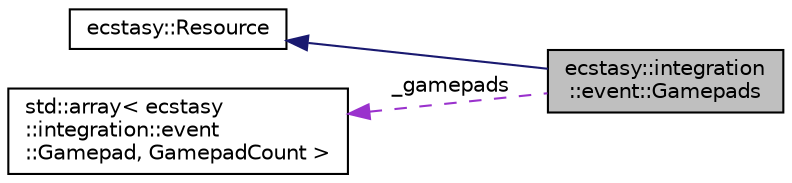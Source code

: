 digraph "ecstasy::integration::event::Gamepads"
{
 // LATEX_PDF_SIZE
  edge [fontname="Helvetica",fontsize="10",labelfontname="Helvetica",labelfontsize="10"];
  node [fontname="Helvetica",fontsize="10",shape=record];
  rankdir="LR";
  Node1 [label="ecstasy::integration\l::event::Gamepads",height=0.2,width=0.4,color="black", fillcolor="grey75", style="filled", fontcolor="black",tooltip="Current Gamepads states."];
  Node2 -> Node1 [dir="back",color="midnightblue",fontsize="10",style="solid",fontname="Helvetica"];
  Node2 [label="ecstasy::Resource",height=0.2,width=0.4,color="black", fillcolor="white", style="filled",URL="$classecstasy_1_1_resource.html",tooltip="Base class of all registry resources."];
  Node3 -> Node1 [dir="back",color="darkorchid3",fontsize="10",style="dashed",label=" _gamepads" ,fontname="Helvetica"];
  Node3 [label="std::array\< ecstasy\l::integration::event\l::Gamepad, GamepadCount \>",height=0.2,width=0.4,color="black", fillcolor="white", style="filled",URL="/home/runner/work/ecstasy/ecstasy/doc/external/cppreference-doxygen-web.tag.xml$cpp/container/array.html",tooltip=" "];
}
